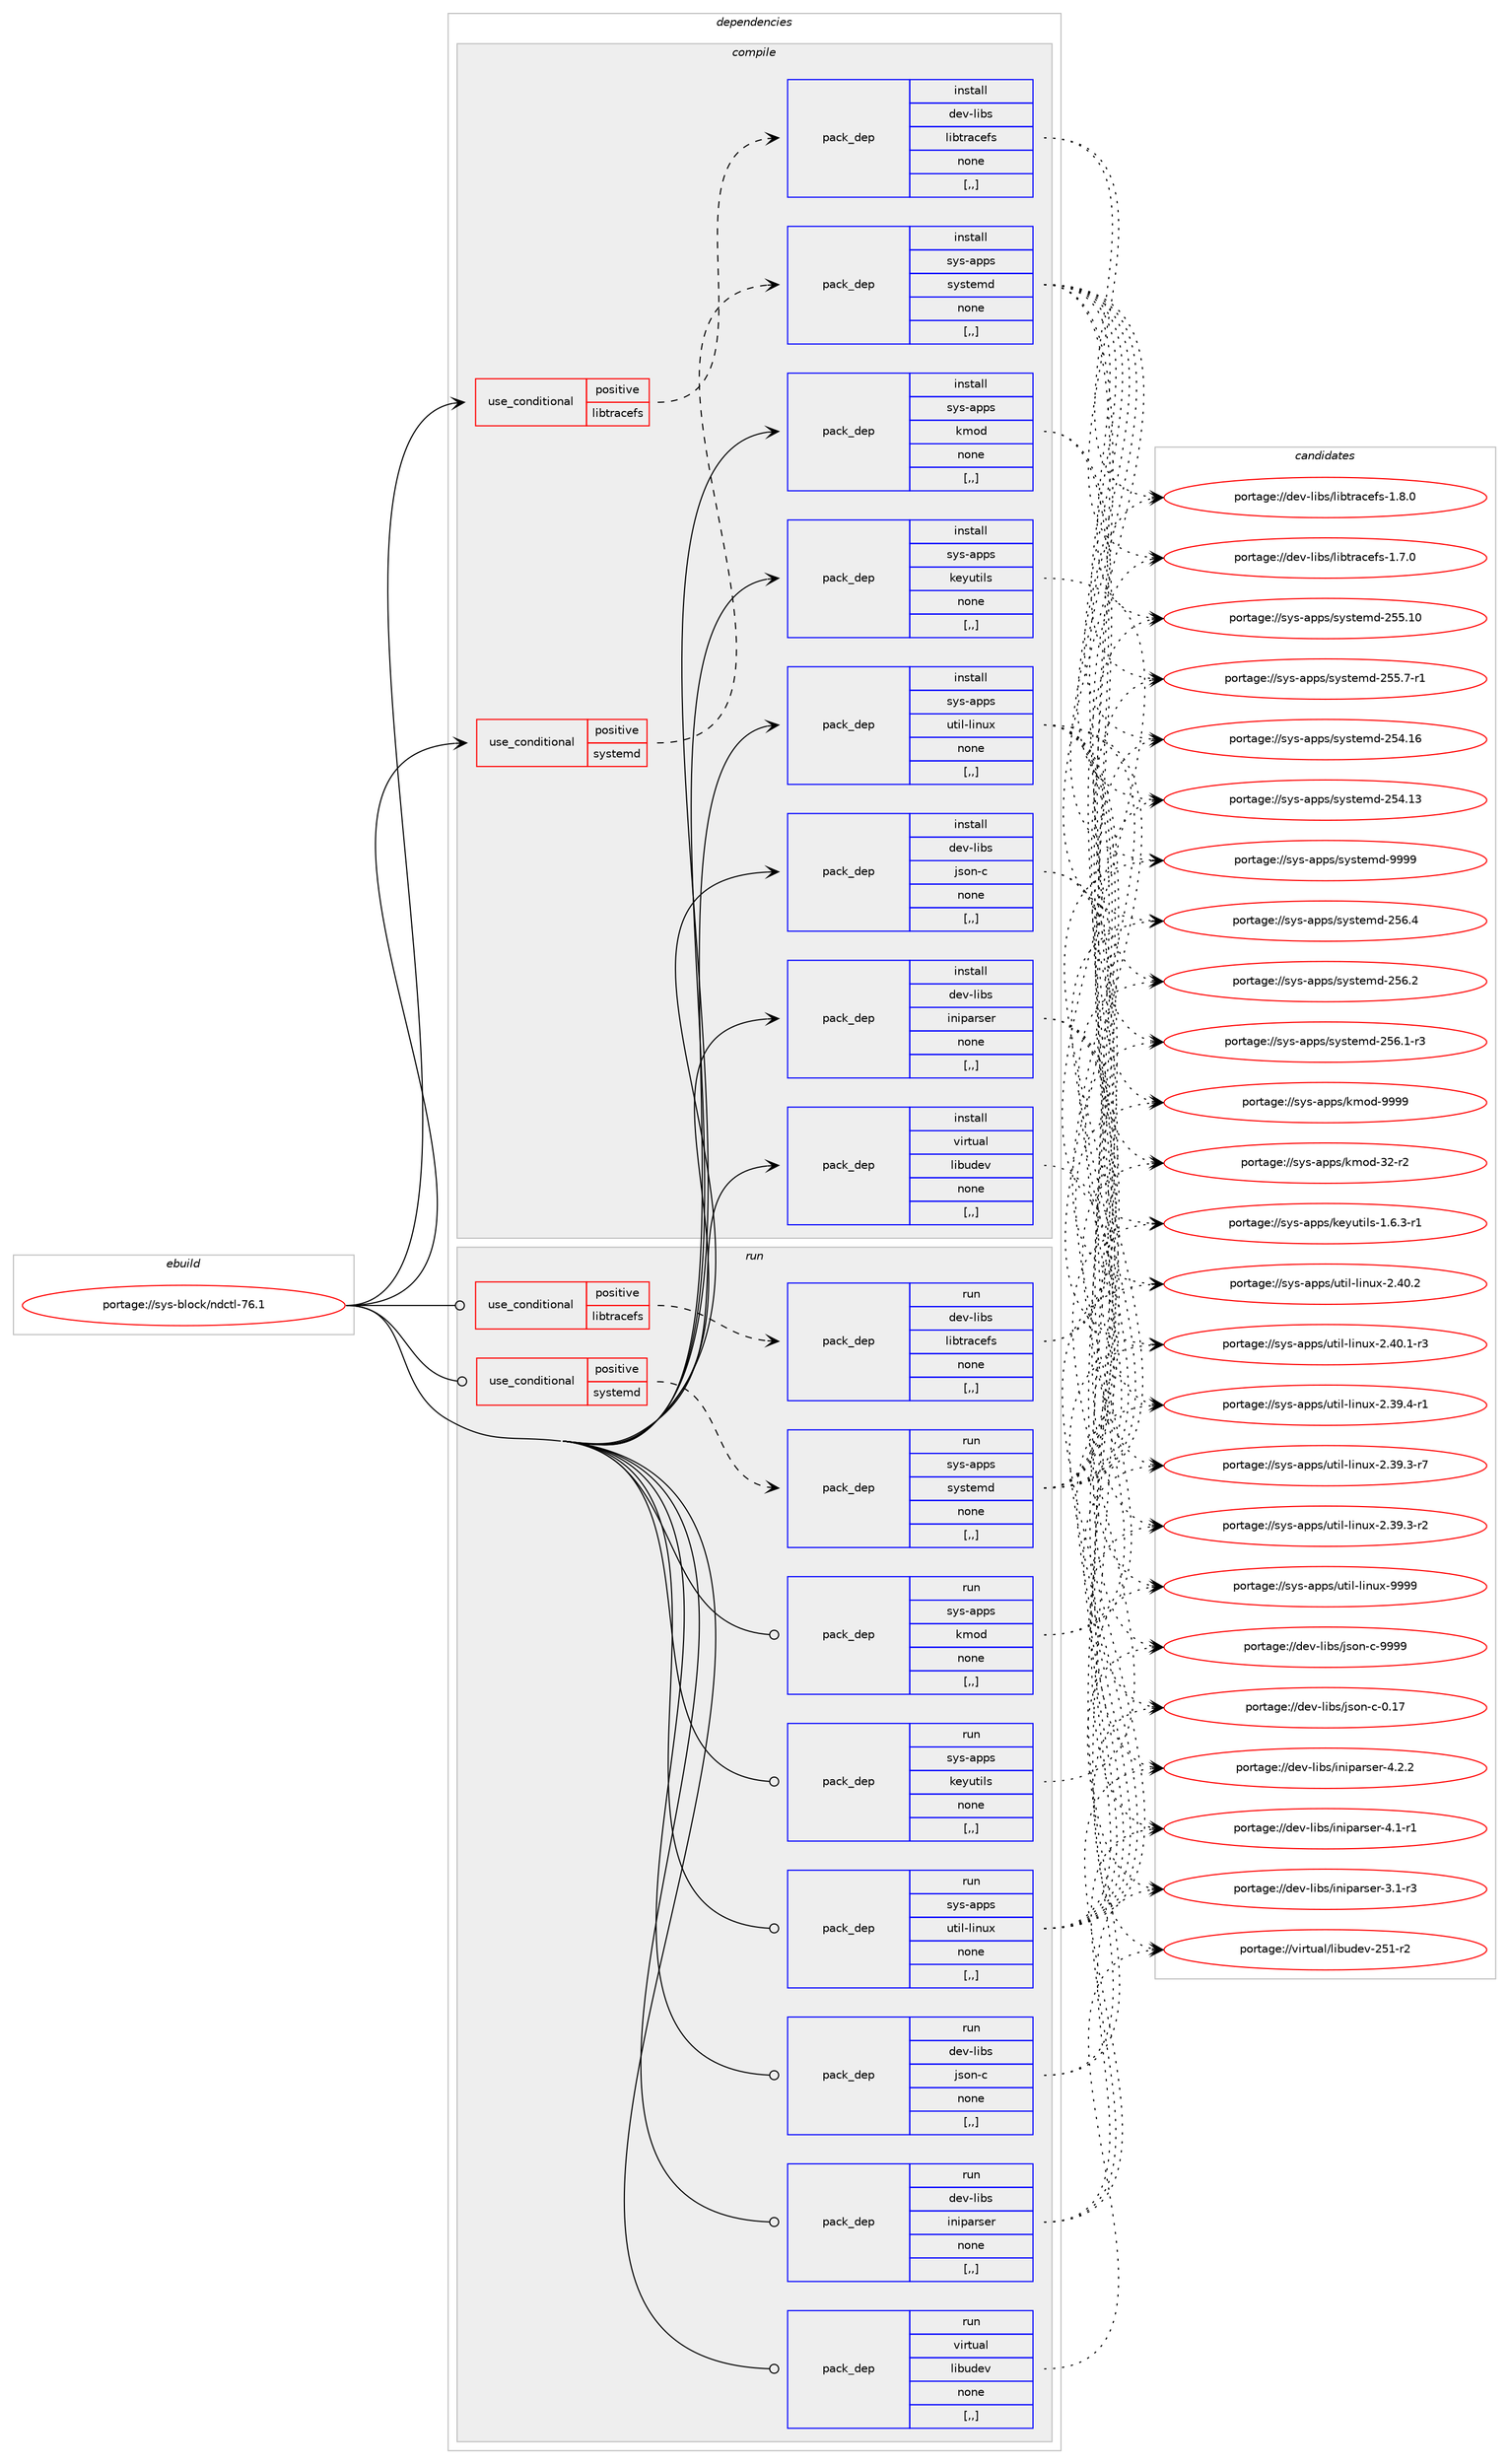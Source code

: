 digraph prolog {

# *************
# Graph options
# *************

newrank=true;
concentrate=true;
compound=true;
graph [rankdir=LR,fontname=Helvetica,fontsize=10,ranksep=1.5];#, ranksep=2.5, nodesep=0.2];
edge  [arrowhead=vee];
node  [fontname=Helvetica,fontsize=10];

# **********
# The ebuild
# **********

subgraph cluster_leftcol {
color=gray;
label=<<i>ebuild</i>>;
id [label="portage://sys-block/ndctl-76.1", color=red, width=4, href="../sys-block/ndctl-76.1.svg"];
}

# ****************
# The dependencies
# ****************

subgraph cluster_midcol {
color=gray;
label=<<i>dependencies</i>>;
subgraph cluster_compile {
fillcolor="#eeeeee";
style=filled;
label=<<i>compile</i>>;
subgraph cond113704 {
dependency428245 [label=<<TABLE BORDER="0" CELLBORDER="1" CELLSPACING="0" CELLPADDING="4"><TR><TD ROWSPAN="3" CELLPADDING="10">use_conditional</TD></TR><TR><TD>positive</TD></TR><TR><TD>libtracefs</TD></TR></TABLE>>, shape=none, color=red];
subgraph pack311605 {
dependency428246 [label=<<TABLE BORDER="0" CELLBORDER="1" CELLSPACING="0" CELLPADDING="4" WIDTH="220"><TR><TD ROWSPAN="6" CELLPADDING="30">pack_dep</TD></TR><TR><TD WIDTH="110">install</TD></TR><TR><TD>dev-libs</TD></TR><TR><TD>libtracefs</TD></TR><TR><TD>none</TD></TR><TR><TD>[,,]</TD></TR></TABLE>>, shape=none, color=blue];
}
dependency428245:e -> dependency428246:w [weight=20,style="dashed",arrowhead="vee"];
}
id:e -> dependency428245:w [weight=20,style="solid",arrowhead="vee"];
subgraph cond113705 {
dependency428247 [label=<<TABLE BORDER="0" CELLBORDER="1" CELLSPACING="0" CELLPADDING="4"><TR><TD ROWSPAN="3" CELLPADDING="10">use_conditional</TD></TR><TR><TD>positive</TD></TR><TR><TD>systemd</TD></TR></TABLE>>, shape=none, color=red];
subgraph pack311606 {
dependency428248 [label=<<TABLE BORDER="0" CELLBORDER="1" CELLSPACING="0" CELLPADDING="4" WIDTH="220"><TR><TD ROWSPAN="6" CELLPADDING="30">pack_dep</TD></TR><TR><TD WIDTH="110">install</TD></TR><TR><TD>sys-apps</TD></TR><TR><TD>systemd</TD></TR><TR><TD>none</TD></TR><TR><TD>[,,]</TD></TR></TABLE>>, shape=none, color=blue];
}
dependency428247:e -> dependency428248:w [weight=20,style="dashed",arrowhead="vee"];
}
id:e -> dependency428247:w [weight=20,style="solid",arrowhead="vee"];
subgraph pack311607 {
dependency428249 [label=<<TABLE BORDER="0" CELLBORDER="1" CELLSPACING="0" CELLPADDING="4" WIDTH="220"><TR><TD ROWSPAN="6" CELLPADDING="30">pack_dep</TD></TR><TR><TD WIDTH="110">install</TD></TR><TR><TD>dev-libs</TD></TR><TR><TD>iniparser</TD></TR><TR><TD>none</TD></TR><TR><TD>[,,]</TD></TR></TABLE>>, shape=none, color=blue];
}
id:e -> dependency428249:w [weight=20,style="solid",arrowhead="vee"];
subgraph pack311608 {
dependency428250 [label=<<TABLE BORDER="0" CELLBORDER="1" CELLSPACING="0" CELLPADDING="4" WIDTH="220"><TR><TD ROWSPAN="6" CELLPADDING="30">pack_dep</TD></TR><TR><TD WIDTH="110">install</TD></TR><TR><TD>dev-libs</TD></TR><TR><TD>json-c</TD></TR><TR><TD>none</TD></TR><TR><TD>[,,]</TD></TR></TABLE>>, shape=none, color=blue];
}
id:e -> dependency428250:w [weight=20,style="solid",arrowhead="vee"];
subgraph pack311609 {
dependency428251 [label=<<TABLE BORDER="0" CELLBORDER="1" CELLSPACING="0" CELLPADDING="4" WIDTH="220"><TR><TD ROWSPAN="6" CELLPADDING="30">pack_dep</TD></TR><TR><TD WIDTH="110">install</TD></TR><TR><TD>sys-apps</TD></TR><TR><TD>keyutils</TD></TR><TR><TD>none</TD></TR><TR><TD>[,,]</TD></TR></TABLE>>, shape=none, color=blue];
}
id:e -> dependency428251:w [weight=20,style="solid",arrowhead="vee"];
subgraph pack311610 {
dependency428252 [label=<<TABLE BORDER="0" CELLBORDER="1" CELLSPACING="0" CELLPADDING="4" WIDTH="220"><TR><TD ROWSPAN="6" CELLPADDING="30">pack_dep</TD></TR><TR><TD WIDTH="110">install</TD></TR><TR><TD>sys-apps</TD></TR><TR><TD>kmod</TD></TR><TR><TD>none</TD></TR><TR><TD>[,,]</TD></TR></TABLE>>, shape=none, color=blue];
}
id:e -> dependency428252:w [weight=20,style="solid",arrowhead="vee"];
subgraph pack311611 {
dependency428253 [label=<<TABLE BORDER="0" CELLBORDER="1" CELLSPACING="0" CELLPADDING="4" WIDTH="220"><TR><TD ROWSPAN="6" CELLPADDING="30">pack_dep</TD></TR><TR><TD WIDTH="110">install</TD></TR><TR><TD>sys-apps</TD></TR><TR><TD>util-linux</TD></TR><TR><TD>none</TD></TR><TR><TD>[,,]</TD></TR></TABLE>>, shape=none, color=blue];
}
id:e -> dependency428253:w [weight=20,style="solid",arrowhead="vee"];
subgraph pack311612 {
dependency428254 [label=<<TABLE BORDER="0" CELLBORDER="1" CELLSPACING="0" CELLPADDING="4" WIDTH="220"><TR><TD ROWSPAN="6" CELLPADDING="30">pack_dep</TD></TR><TR><TD WIDTH="110">install</TD></TR><TR><TD>virtual</TD></TR><TR><TD>libudev</TD></TR><TR><TD>none</TD></TR><TR><TD>[,,]</TD></TR></TABLE>>, shape=none, color=blue];
}
id:e -> dependency428254:w [weight=20,style="solid",arrowhead="vee"];
}
subgraph cluster_compileandrun {
fillcolor="#eeeeee";
style=filled;
label=<<i>compile and run</i>>;
}
subgraph cluster_run {
fillcolor="#eeeeee";
style=filled;
label=<<i>run</i>>;
subgraph cond113706 {
dependency428255 [label=<<TABLE BORDER="0" CELLBORDER="1" CELLSPACING="0" CELLPADDING="4"><TR><TD ROWSPAN="3" CELLPADDING="10">use_conditional</TD></TR><TR><TD>positive</TD></TR><TR><TD>libtracefs</TD></TR></TABLE>>, shape=none, color=red];
subgraph pack311613 {
dependency428256 [label=<<TABLE BORDER="0" CELLBORDER="1" CELLSPACING="0" CELLPADDING="4" WIDTH="220"><TR><TD ROWSPAN="6" CELLPADDING="30">pack_dep</TD></TR><TR><TD WIDTH="110">run</TD></TR><TR><TD>dev-libs</TD></TR><TR><TD>libtracefs</TD></TR><TR><TD>none</TD></TR><TR><TD>[,,]</TD></TR></TABLE>>, shape=none, color=blue];
}
dependency428255:e -> dependency428256:w [weight=20,style="dashed",arrowhead="vee"];
}
id:e -> dependency428255:w [weight=20,style="solid",arrowhead="odot"];
subgraph cond113707 {
dependency428257 [label=<<TABLE BORDER="0" CELLBORDER="1" CELLSPACING="0" CELLPADDING="4"><TR><TD ROWSPAN="3" CELLPADDING="10">use_conditional</TD></TR><TR><TD>positive</TD></TR><TR><TD>systemd</TD></TR></TABLE>>, shape=none, color=red];
subgraph pack311614 {
dependency428258 [label=<<TABLE BORDER="0" CELLBORDER="1" CELLSPACING="0" CELLPADDING="4" WIDTH="220"><TR><TD ROWSPAN="6" CELLPADDING="30">pack_dep</TD></TR><TR><TD WIDTH="110">run</TD></TR><TR><TD>sys-apps</TD></TR><TR><TD>systemd</TD></TR><TR><TD>none</TD></TR><TR><TD>[,,]</TD></TR></TABLE>>, shape=none, color=blue];
}
dependency428257:e -> dependency428258:w [weight=20,style="dashed",arrowhead="vee"];
}
id:e -> dependency428257:w [weight=20,style="solid",arrowhead="odot"];
subgraph pack311615 {
dependency428259 [label=<<TABLE BORDER="0" CELLBORDER="1" CELLSPACING="0" CELLPADDING="4" WIDTH="220"><TR><TD ROWSPAN="6" CELLPADDING="30">pack_dep</TD></TR><TR><TD WIDTH="110">run</TD></TR><TR><TD>dev-libs</TD></TR><TR><TD>iniparser</TD></TR><TR><TD>none</TD></TR><TR><TD>[,,]</TD></TR></TABLE>>, shape=none, color=blue];
}
id:e -> dependency428259:w [weight=20,style="solid",arrowhead="odot"];
subgraph pack311616 {
dependency428260 [label=<<TABLE BORDER="0" CELLBORDER="1" CELLSPACING="0" CELLPADDING="4" WIDTH="220"><TR><TD ROWSPAN="6" CELLPADDING="30">pack_dep</TD></TR><TR><TD WIDTH="110">run</TD></TR><TR><TD>dev-libs</TD></TR><TR><TD>json-c</TD></TR><TR><TD>none</TD></TR><TR><TD>[,,]</TD></TR></TABLE>>, shape=none, color=blue];
}
id:e -> dependency428260:w [weight=20,style="solid",arrowhead="odot"];
subgraph pack311617 {
dependency428261 [label=<<TABLE BORDER="0" CELLBORDER="1" CELLSPACING="0" CELLPADDING="4" WIDTH="220"><TR><TD ROWSPAN="6" CELLPADDING="30">pack_dep</TD></TR><TR><TD WIDTH="110">run</TD></TR><TR><TD>sys-apps</TD></TR><TR><TD>keyutils</TD></TR><TR><TD>none</TD></TR><TR><TD>[,,]</TD></TR></TABLE>>, shape=none, color=blue];
}
id:e -> dependency428261:w [weight=20,style="solid",arrowhead="odot"];
subgraph pack311618 {
dependency428262 [label=<<TABLE BORDER="0" CELLBORDER="1" CELLSPACING="0" CELLPADDING="4" WIDTH="220"><TR><TD ROWSPAN="6" CELLPADDING="30">pack_dep</TD></TR><TR><TD WIDTH="110">run</TD></TR><TR><TD>sys-apps</TD></TR><TR><TD>kmod</TD></TR><TR><TD>none</TD></TR><TR><TD>[,,]</TD></TR></TABLE>>, shape=none, color=blue];
}
id:e -> dependency428262:w [weight=20,style="solid",arrowhead="odot"];
subgraph pack311619 {
dependency428263 [label=<<TABLE BORDER="0" CELLBORDER="1" CELLSPACING="0" CELLPADDING="4" WIDTH="220"><TR><TD ROWSPAN="6" CELLPADDING="30">pack_dep</TD></TR><TR><TD WIDTH="110">run</TD></TR><TR><TD>sys-apps</TD></TR><TR><TD>util-linux</TD></TR><TR><TD>none</TD></TR><TR><TD>[,,]</TD></TR></TABLE>>, shape=none, color=blue];
}
id:e -> dependency428263:w [weight=20,style="solid",arrowhead="odot"];
subgraph pack311620 {
dependency428264 [label=<<TABLE BORDER="0" CELLBORDER="1" CELLSPACING="0" CELLPADDING="4" WIDTH="220"><TR><TD ROWSPAN="6" CELLPADDING="30">pack_dep</TD></TR><TR><TD WIDTH="110">run</TD></TR><TR><TD>virtual</TD></TR><TR><TD>libudev</TD></TR><TR><TD>none</TD></TR><TR><TD>[,,]</TD></TR></TABLE>>, shape=none, color=blue];
}
id:e -> dependency428264:w [weight=20,style="solid",arrowhead="odot"];
}
}

# **************
# The candidates
# **************

subgraph cluster_choices {
rank=same;
color=gray;
label=<<i>candidates</i>>;

subgraph choice311605 {
color=black;
nodesep=1;
choice100101118451081059811547108105981161149799101102115454946564648 [label="portage://dev-libs/libtracefs-1.8.0", color=red, width=4,href="../dev-libs/libtracefs-1.8.0.svg"];
choice100101118451081059811547108105981161149799101102115454946554648 [label="portage://dev-libs/libtracefs-1.7.0", color=red, width=4,href="../dev-libs/libtracefs-1.7.0.svg"];
dependency428246:e -> choice100101118451081059811547108105981161149799101102115454946564648:w [style=dotted,weight="100"];
dependency428246:e -> choice100101118451081059811547108105981161149799101102115454946554648:w [style=dotted,weight="100"];
}
subgraph choice311606 {
color=black;
nodesep=1;
choice1151211154597112112115471151211151161011091004557575757 [label="portage://sys-apps/systemd-9999", color=red, width=4,href="../sys-apps/systemd-9999.svg"];
choice115121115459711211211547115121115116101109100455053544652 [label="portage://sys-apps/systemd-256.4", color=red, width=4,href="../sys-apps/systemd-256.4.svg"];
choice115121115459711211211547115121115116101109100455053544650 [label="portage://sys-apps/systemd-256.2", color=red, width=4,href="../sys-apps/systemd-256.2.svg"];
choice1151211154597112112115471151211151161011091004550535446494511451 [label="portage://sys-apps/systemd-256.1-r3", color=red, width=4,href="../sys-apps/systemd-256.1-r3.svg"];
choice11512111545971121121154711512111511610110910045505353464948 [label="portage://sys-apps/systemd-255.10", color=red, width=4,href="../sys-apps/systemd-255.10.svg"];
choice1151211154597112112115471151211151161011091004550535346554511449 [label="portage://sys-apps/systemd-255.7-r1", color=red, width=4,href="../sys-apps/systemd-255.7-r1.svg"];
choice11512111545971121121154711512111511610110910045505352464954 [label="portage://sys-apps/systemd-254.16", color=red, width=4,href="../sys-apps/systemd-254.16.svg"];
choice11512111545971121121154711512111511610110910045505352464951 [label="portage://sys-apps/systemd-254.13", color=red, width=4,href="../sys-apps/systemd-254.13.svg"];
dependency428248:e -> choice1151211154597112112115471151211151161011091004557575757:w [style=dotted,weight="100"];
dependency428248:e -> choice115121115459711211211547115121115116101109100455053544652:w [style=dotted,weight="100"];
dependency428248:e -> choice115121115459711211211547115121115116101109100455053544650:w [style=dotted,weight="100"];
dependency428248:e -> choice1151211154597112112115471151211151161011091004550535446494511451:w [style=dotted,weight="100"];
dependency428248:e -> choice11512111545971121121154711512111511610110910045505353464948:w [style=dotted,weight="100"];
dependency428248:e -> choice1151211154597112112115471151211151161011091004550535346554511449:w [style=dotted,weight="100"];
dependency428248:e -> choice11512111545971121121154711512111511610110910045505352464954:w [style=dotted,weight="100"];
dependency428248:e -> choice11512111545971121121154711512111511610110910045505352464951:w [style=dotted,weight="100"];
}
subgraph choice311607 {
color=black;
nodesep=1;
choice10010111845108105981154710511010511297114115101114455246504650 [label="portage://dev-libs/iniparser-4.2.2", color=red, width=4,href="../dev-libs/iniparser-4.2.2.svg"];
choice10010111845108105981154710511010511297114115101114455246494511449 [label="portage://dev-libs/iniparser-4.1-r1", color=red, width=4,href="../dev-libs/iniparser-4.1-r1.svg"];
choice10010111845108105981154710511010511297114115101114455146494511451 [label="portage://dev-libs/iniparser-3.1-r3", color=red, width=4,href="../dev-libs/iniparser-3.1-r3.svg"];
dependency428249:e -> choice10010111845108105981154710511010511297114115101114455246504650:w [style=dotted,weight="100"];
dependency428249:e -> choice10010111845108105981154710511010511297114115101114455246494511449:w [style=dotted,weight="100"];
dependency428249:e -> choice10010111845108105981154710511010511297114115101114455146494511451:w [style=dotted,weight="100"];
}
subgraph choice311608 {
color=black;
nodesep=1;
choice10010111845108105981154710611511111045994557575757 [label="portage://dev-libs/json-c-9999", color=red, width=4,href="../dev-libs/json-c-9999.svg"];
choice10010111845108105981154710611511111045994548464955 [label="portage://dev-libs/json-c-0.17", color=red, width=4,href="../dev-libs/json-c-0.17.svg"];
dependency428250:e -> choice10010111845108105981154710611511111045994557575757:w [style=dotted,weight="100"];
dependency428250:e -> choice10010111845108105981154710611511111045994548464955:w [style=dotted,weight="100"];
}
subgraph choice311609 {
color=black;
nodesep=1;
choice1151211154597112112115471071011211171161051081154549465446514511449 [label="portage://sys-apps/keyutils-1.6.3-r1", color=red, width=4,href="../sys-apps/keyutils-1.6.3-r1.svg"];
dependency428251:e -> choice1151211154597112112115471071011211171161051081154549465446514511449:w [style=dotted,weight="100"];
}
subgraph choice311610 {
color=black;
nodesep=1;
choice1151211154597112112115471071091111004557575757 [label="portage://sys-apps/kmod-9999", color=red, width=4,href="../sys-apps/kmod-9999.svg"];
choice1151211154597112112115471071091111004551504511450 [label="portage://sys-apps/kmod-32-r2", color=red, width=4,href="../sys-apps/kmod-32-r2.svg"];
dependency428252:e -> choice1151211154597112112115471071091111004557575757:w [style=dotted,weight="100"];
dependency428252:e -> choice1151211154597112112115471071091111004551504511450:w [style=dotted,weight="100"];
}
subgraph choice311611 {
color=black;
nodesep=1;
choice115121115459711211211547117116105108451081051101171204557575757 [label="portage://sys-apps/util-linux-9999", color=red, width=4,href="../sys-apps/util-linux-9999.svg"];
choice1151211154597112112115471171161051084510810511011712045504652484650 [label="portage://sys-apps/util-linux-2.40.2", color=red, width=4,href="../sys-apps/util-linux-2.40.2.svg"];
choice11512111545971121121154711711610510845108105110117120455046524846494511451 [label="portage://sys-apps/util-linux-2.40.1-r3", color=red, width=4,href="../sys-apps/util-linux-2.40.1-r3.svg"];
choice11512111545971121121154711711610510845108105110117120455046515746524511449 [label="portage://sys-apps/util-linux-2.39.4-r1", color=red, width=4,href="../sys-apps/util-linux-2.39.4-r1.svg"];
choice11512111545971121121154711711610510845108105110117120455046515746514511455 [label="portage://sys-apps/util-linux-2.39.3-r7", color=red, width=4,href="../sys-apps/util-linux-2.39.3-r7.svg"];
choice11512111545971121121154711711610510845108105110117120455046515746514511450 [label="portage://sys-apps/util-linux-2.39.3-r2", color=red, width=4,href="../sys-apps/util-linux-2.39.3-r2.svg"];
dependency428253:e -> choice115121115459711211211547117116105108451081051101171204557575757:w [style=dotted,weight="100"];
dependency428253:e -> choice1151211154597112112115471171161051084510810511011712045504652484650:w [style=dotted,weight="100"];
dependency428253:e -> choice11512111545971121121154711711610510845108105110117120455046524846494511451:w [style=dotted,weight="100"];
dependency428253:e -> choice11512111545971121121154711711610510845108105110117120455046515746524511449:w [style=dotted,weight="100"];
dependency428253:e -> choice11512111545971121121154711711610510845108105110117120455046515746514511455:w [style=dotted,weight="100"];
dependency428253:e -> choice11512111545971121121154711711610510845108105110117120455046515746514511450:w [style=dotted,weight="100"];
}
subgraph choice311612 {
color=black;
nodesep=1;
choice118105114116117971084710810598117100101118455053494511450 [label="portage://virtual/libudev-251-r2", color=red, width=4,href="../virtual/libudev-251-r2.svg"];
dependency428254:e -> choice118105114116117971084710810598117100101118455053494511450:w [style=dotted,weight="100"];
}
subgraph choice311613 {
color=black;
nodesep=1;
choice100101118451081059811547108105981161149799101102115454946564648 [label="portage://dev-libs/libtracefs-1.8.0", color=red, width=4,href="../dev-libs/libtracefs-1.8.0.svg"];
choice100101118451081059811547108105981161149799101102115454946554648 [label="portage://dev-libs/libtracefs-1.7.0", color=red, width=4,href="../dev-libs/libtracefs-1.7.0.svg"];
dependency428256:e -> choice100101118451081059811547108105981161149799101102115454946564648:w [style=dotted,weight="100"];
dependency428256:e -> choice100101118451081059811547108105981161149799101102115454946554648:w [style=dotted,weight="100"];
}
subgraph choice311614 {
color=black;
nodesep=1;
choice1151211154597112112115471151211151161011091004557575757 [label="portage://sys-apps/systemd-9999", color=red, width=4,href="../sys-apps/systemd-9999.svg"];
choice115121115459711211211547115121115116101109100455053544652 [label="portage://sys-apps/systemd-256.4", color=red, width=4,href="../sys-apps/systemd-256.4.svg"];
choice115121115459711211211547115121115116101109100455053544650 [label="portage://sys-apps/systemd-256.2", color=red, width=4,href="../sys-apps/systemd-256.2.svg"];
choice1151211154597112112115471151211151161011091004550535446494511451 [label="portage://sys-apps/systemd-256.1-r3", color=red, width=4,href="../sys-apps/systemd-256.1-r3.svg"];
choice11512111545971121121154711512111511610110910045505353464948 [label="portage://sys-apps/systemd-255.10", color=red, width=4,href="../sys-apps/systemd-255.10.svg"];
choice1151211154597112112115471151211151161011091004550535346554511449 [label="portage://sys-apps/systemd-255.7-r1", color=red, width=4,href="../sys-apps/systemd-255.7-r1.svg"];
choice11512111545971121121154711512111511610110910045505352464954 [label="portage://sys-apps/systemd-254.16", color=red, width=4,href="../sys-apps/systemd-254.16.svg"];
choice11512111545971121121154711512111511610110910045505352464951 [label="portage://sys-apps/systemd-254.13", color=red, width=4,href="../sys-apps/systemd-254.13.svg"];
dependency428258:e -> choice1151211154597112112115471151211151161011091004557575757:w [style=dotted,weight="100"];
dependency428258:e -> choice115121115459711211211547115121115116101109100455053544652:w [style=dotted,weight="100"];
dependency428258:e -> choice115121115459711211211547115121115116101109100455053544650:w [style=dotted,weight="100"];
dependency428258:e -> choice1151211154597112112115471151211151161011091004550535446494511451:w [style=dotted,weight="100"];
dependency428258:e -> choice11512111545971121121154711512111511610110910045505353464948:w [style=dotted,weight="100"];
dependency428258:e -> choice1151211154597112112115471151211151161011091004550535346554511449:w [style=dotted,weight="100"];
dependency428258:e -> choice11512111545971121121154711512111511610110910045505352464954:w [style=dotted,weight="100"];
dependency428258:e -> choice11512111545971121121154711512111511610110910045505352464951:w [style=dotted,weight="100"];
}
subgraph choice311615 {
color=black;
nodesep=1;
choice10010111845108105981154710511010511297114115101114455246504650 [label="portage://dev-libs/iniparser-4.2.2", color=red, width=4,href="../dev-libs/iniparser-4.2.2.svg"];
choice10010111845108105981154710511010511297114115101114455246494511449 [label="portage://dev-libs/iniparser-4.1-r1", color=red, width=4,href="../dev-libs/iniparser-4.1-r1.svg"];
choice10010111845108105981154710511010511297114115101114455146494511451 [label="portage://dev-libs/iniparser-3.1-r3", color=red, width=4,href="../dev-libs/iniparser-3.1-r3.svg"];
dependency428259:e -> choice10010111845108105981154710511010511297114115101114455246504650:w [style=dotted,weight="100"];
dependency428259:e -> choice10010111845108105981154710511010511297114115101114455246494511449:w [style=dotted,weight="100"];
dependency428259:e -> choice10010111845108105981154710511010511297114115101114455146494511451:w [style=dotted,weight="100"];
}
subgraph choice311616 {
color=black;
nodesep=1;
choice10010111845108105981154710611511111045994557575757 [label="portage://dev-libs/json-c-9999", color=red, width=4,href="../dev-libs/json-c-9999.svg"];
choice10010111845108105981154710611511111045994548464955 [label="portage://dev-libs/json-c-0.17", color=red, width=4,href="../dev-libs/json-c-0.17.svg"];
dependency428260:e -> choice10010111845108105981154710611511111045994557575757:w [style=dotted,weight="100"];
dependency428260:e -> choice10010111845108105981154710611511111045994548464955:w [style=dotted,weight="100"];
}
subgraph choice311617 {
color=black;
nodesep=1;
choice1151211154597112112115471071011211171161051081154549465446514511449 [label="portage://sys-apps/keyutils-1.6.3-r1", color=red, width=4,href="../sys-apps/keyutils-1.6.3-r1.svg"];
dependency428261:e -> choice1151211154597112112115471071011211171161051081154549465446514511449:w [style=dotted,weight="100"];
}
subgraph choice311618 {
color=black;
nodesep=1;
choice1151211154597112112115471071091111004557575757 [label="portage://sys-apps/kmod-9999", color=red, width=4,href="../sys-apps/kmod-9999.svg"];
choice1151211154597112112115471071091111004551504511450 [label="portage://sys-apps/kmod-32-r2", color=red, width=4,href="../sys-apps/kmod-32-r2.svg"];
dependency428262:e -> choice1151211154597112112115471071091111004557575757:w [style=dotted,weight="100"];
dependency428262:e -> choice1151211154597112112115471071091111004551504511450:w [style=dotted,weight="100"];
}
subgraph choice311619 {
color=black;
nodesep=1;
choice115121115459711211211547117116105108451081051101171204557575757 [label="portage://sys-apps/util-linux-9999", color=red, width=4,href="../sys-apps/util-linux-9999.svg"];
choice1151211154597112112115471171161051084510810511011712045504652484650 [label="portage://sys-apps/util-linux-2.40.2", color=red, width=4,href="../sys-apps/util-linux-2.40.2.svg"];
choice11512111545971121121154711711610510845108105110117120455046524846494511451 [label="portage://sys-apps/util-linux-2.40.1-r3", color=red, width=4,href="../sys-apps/util-linux-2.40.1-r3.svg"];
choice11512111545971121121154711711610510845108105110117120455046515746524511449 [label="portage://sys-apps/util-linux-2.39.4-r1", color=red, width=4,href="../sys-apps/util-linux-2.39.4-r1.svg"];
choice11512111545971121121154711711610510845108105110117120455046515746514511455 [label="portage://sys-apps/util-linux-2.39.3-r7", color=red, width=4,href="../sys-apps/util-linux-2.39.3-r7.svg"];
choice11512111545971121121154711711610510845108105110117120455046515746514511450 [label="portage://sys-apps/util-linux-2.39.3-r2", color=red, width=4,href="../sys-apps/util-linux-2.39.3-r2.svg"];
dependency428263:e -> choice115121115459711211211547117116105108451081051101171204557575757:w [style=dotted,weight="100"];
dependency428263:e -> choice1151211154597112112115471171161051084510810511011712045504652484650:w [style=dotted,weight="100"];
dependency428263:e -> choice11512111545971121121154711711610510845108105110117120455046524846494511451:w [style=dotted,weight="100"];
dependency428263:e -> choice11512111545971121121154711711610510845108105110117120455046515746524511449:w [style=dotted,weight="100"];
dependency428263:e -> choice11512111545971121121154711711610510845108105110117120455046515746514511455:w [style=dotted,weight="100"];
dependency428263:e -> choice11512111545971121121154711711610510845108105110117120455046515746514511450:w [style=dotted,weight="100"];
}
subgraph choice311620 {
color=black;
nodesep=1;
choice118105114116117971084710810598117100101118455053494511450 [label="portage://virtual/libudev-251-r2", color=red, width=4,href="../virtual/libudev-251-r2.svg"];
dependency428264:e -> choice118105114116117971084710810598117100101118455053494511450:w [style=dotted,weight="100"];
}
}

}
